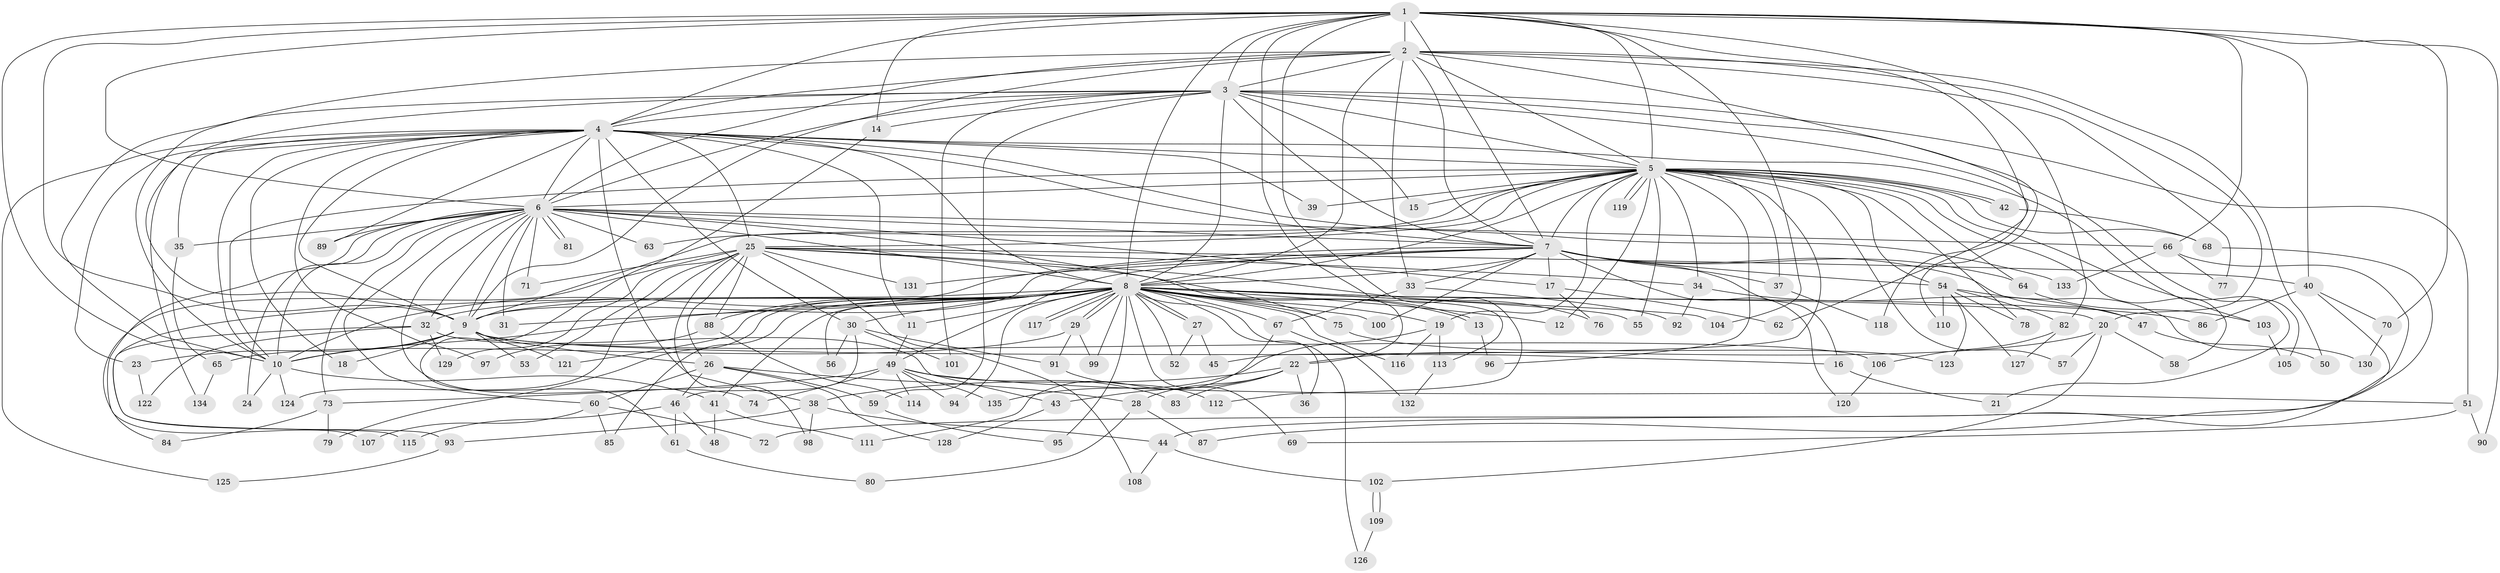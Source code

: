 // Generated by graph-tools (version 1.1) at 2025/35/03/09/25 02:35:06]
// undirected, 135 vertices, 295 edges
graph export_dot {
graph [start="1"]
  node [color=gray90,style=filled];
  1;
  2;
  3;
  4;
  5;
  6;
  7;
  8;
  9;
  10;
  11;
  12;
  13;
  14;
  15;
  16;
  17;
  18;
  19;
  20;
  21;
  22;
  23;
  24;
  25;
  26;
  27;
  28;
  29;
  30;
  31;
  32;
  33;
  34;
  35;
  36;
  37;
  38;
  39;
  40;
  41;
  42;
  43;
  44;
  45;
  46;
  47;
  48;
  49;
  50;
  51;
  52;
  53;
  54;
  55;
  56;
  57;
  58;
  59;
  60;
  61;
  62;
  63;
  64;
  65;
  66;
  67;
  68;
  69;
  70;
  71;
  72;
  73;
  74;
  75;
  76;
  77;
  78;
  79;
  80;
  81;
  82;
  83;
  84;
  85;
  86;
  87;
  88;
  89;
  90;
  91;
  92;
  93;
  94;
  95;
  96;
  97;
  98;
  99;
  100;
  101;
  102;
  103;
  104;
  105;
  106;
  107;
  108;
  109;
  110;
  111;
  112;
  113;
  114;
  115;
  116;
  117;
  118;
  119;
  120;
  121;
  122;
  123;
  124;
  125;
  126;
  127;
  128;
  129;
  130;
  131;
  132;
  133;
  134;
  135;
  1 -- 2;
  1 -- 3;
  1 -- 4;
  1 -- 5;
  1 -- 6;
  1 -- 7;
  1 -- 8;
  1 -- 9;
  1 -- 10;
  1 -- 14;
  1 -- 22;
  1 -- 40;
  1 -- 62;
  1 -- 66;
  1 -- 70;
  1 -- 82;
  1 -- 90;
  1 -- 104;
  1 -- 112;
  2 -- 3;
  2 -- 4;
  2 -- 5;
  2 -- 6;
  2 -- 7;
  2 -- 8;
  2 -- 9;
  2 -- 10;
  2 -- 20;
  2 -- 33;
  2 -- 50;
  2 -- 77;
  2 -- 105;
  3 -- 4;
  3 -- 5;
  3 -- 6;
  3 -- 7;
  3 -- 8;
  3 -- 9;
  3 -- 10;
  3 -- 14;
  3 -- 15;
  3 -- 51;
  3 -- 59;
  3 -- 101;
  3 -- 110;
  3 -- 118;
  4 -- 5;
  4 -- 6;
  4 -- 7;
  4 -- 8;
  4 -- 9;
  4 -- 10;
  4 -- 11;
  4 -- 18;
  4 -- 23;
  4 -- 25;
  4 -- 30;
  4 -- 35;
  4 -- 38;
  4 -- 39;
  4 -- 89;
  4 -- 97;
  4 -- 103;
  4 -- 125;
  4 -- 133;
  4 -- 134;
  5 -- 6;
  5 -- 7;
  5 -- 8;
  5 -- 9;
  5 -- 10;
  5 -- 12;
  5 -- 15;
  5 -- 19;
  5 -- 21;
  5 -- 25;
  5 -- 34;
  5 -- 37;
  5 -- 39;
  5 -- 42;
  5 -- 42;
  5 -- 45;
  5 -- 54;
  5 -- 55;
  5 -- 57;
  5 -- 58;
  5 -- 63;
  5 -- 64;
  5 -- 68;
  5 -- 78;
  5 -- 96;
  5 -- 119;
  5 -- 119;
  6 -- 7;
  6 -- 8;
  6 -- 9;
  6 -- 10;
  6 -- 17;
  6 -- 24;
  6 -- 31;
  6 -- 32;
  6 -- 35;
  6 -- 60;
  6 -- 63;
  6 -- 66;
  6 -- 71;
  6 -- 73;
  6 -- 74;
  6 -- 75;
  6 -- 81;
  6 -- 81;
  6 -- 89;
  6 -- 107;
  7 -- 8;
  7 -- 9;
  7 -- 10;
  7 -- 16;
  7 -- 17;
  7 -- 33;
  7 -- 37;
  7 -- 47;
  7 -- 49;
  7 -- 54;
  7 -- 64;
  7 -- 100;
  7 -- 120;
  7 -- 131;
  8 -- 9;
  8 -- 10;
  8 -- 11;
  8 -- 12;
  8 -- 13;
  8 -- 13;
  8 -- 19;
  8 -- 20;
  8 -- 27;
  8 -- 27;
  8 -- 29;
  8 -- 29;
  8 -- 30;
  8 -- 31;
  8 -- 32;
  8 -- 36;
  8 -- 41;
  8 -- 52;
  8 -- 55;
  8 -- 56;
  8 -- 67;
  8 -- 69;
  8 -- 75;
  8 -- 79;
  8 -- 85;
  8 -- 86;
  8 -- 88;
  8 -- 93;
  8 -- 94;
  8 -- 95;
  8 -- 99;
  8 -- 100;
  8 -- 104;
  8 -- 116;
  8 -- 117;
  8 -- 117;
  8 -- 121;
  8 -- 126;
  9 -- 10;
  9 -- 16;
  9 -- 18;
  9 -- 23;
  9 -- 26;
  9 -- 53;
  9 -- 106;
  9 -- 121;
  10 -- 24;
  10 -- 41;
  10 -- 124;
  11 -- 49;
  13 -- 96;
  14 -- 61;
  16 -- 21;
  17 -- 62;
  17 -- 76;
  19 -- 113;
  19 -- 116;
  19 -- 135;
  20 -- 22;
  20 -- 57;
  20 -- 58;
  20 -- 102;
  22 -- 28;
  22 -- 36;
  22 -- 38;
  22 -- 43;
  22 -- 83;
  23 -- 122;
  25 -- 26;
  25 -- 34;
  25 -- 40;
  25 -- 53;
  25 -- 71;
  25 -- 76;
  25 -- 84;
  25 -- 88;
  25 -- 98;
  25 -- 108;
  25 -- 113;
  25 -- 124;
  25 -- 129;
  25 -- 131;
  26 -- 28;
  26 -- 46;
  26 -- 59;
  26 -- 60;
  26 -- 128;
  27 -- 45;
  27 -- 52;
  28 -- 80;
  28 -- 87;
  29 -- 65;
  29 -- 91;
  29 -- 99;
  30 -- 46;
  30 -- 56;
  30 -- 91;
  30 -- 101;
  32 -- 43;
  32 -- 115;
  32 -- 122;
  32 -- 129;
  33 -- 67;
  33 -- 92;
  34 -- 47;
  34 -- 92;
  35 -- 65;
  37 -- 118;
  38 -- 44;
  38 -- 93;
  38 -- 98;
  40 -- 44;
  40 -- 70;
  40 -- 86;
  41 -- 48;
  41 -- 111;
  42 -- 68;
  43 -- 128;
  44 -- 102;
  44 -- 108;
  46 -- 48;
  46 -- 61;
  46 -- 115;
  47 -- 50;
  49 -- 51;
  49 -- 73;
  49 -- 74;
  49 -- 83;
  49 -- 94;
  49 -- 114;
  49 -- 135;
  51 -- 69;
  51 -- 90;
  54 -- 78;
  54 -- 82;
  54 -- 110;
  54 -- 123;
  54 -- 127;
  54 -- 130;
  59 -- 95;
  60 -- 72;
  60 -- 85;
  60 -- 107;
  61 -- 80;
  64 -- 103;
  65 -- 134;
  66 -- 72;
  66 -- 77;
  66 -- 133;
  67 -- 111;
  67 -- 132;
  68 -- 87;
  70 -- 130;
  73 -- 79;
  73 -- 84;
  75 -- 123;
  82 -- 106;
  82 -- 127;
  88 -- 97;
  88 -- 114;
  91 -- 112;
  93 -- 125;
  102 -- 109;
  102 -- 109;
  103 -- 105;
  106 -- 120;
  109 -- 126;
  113 -- 132;
}
